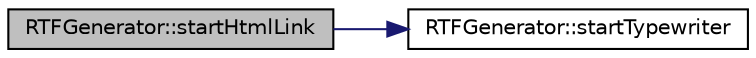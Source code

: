 digraph "RTFGenerator::startHtmlLink"
{
 // LATEX_PDF_SIZE
  edge [fontname="Helvetica",fontsize="10",labelfontname="Helvetica",labelfontsize="10"];
  node [fontname="Helvetica",fontsize="10",shape=record];
  rankdir="LR";
  Node1 [label="RTFGenerator::startHtmlLink",height=0.2,width=0.4,color="black", fillcolor="grey75", style="filled", fontcolor="black",tooltip=" "];
  Node1 -> Node2 [color="midnightblue",fontsize="10",style="solid",fontname="Helvetica"];
  Node2 [label="RTFGenerator::startTypewriter",height=0.2,width=0.4,color="black", fillcolor="white", style="filled",URL="$classRTFGenerator.html#ac3760aa18a5102cd8e8b0a4969f0953d",tooltip=" "];
}
